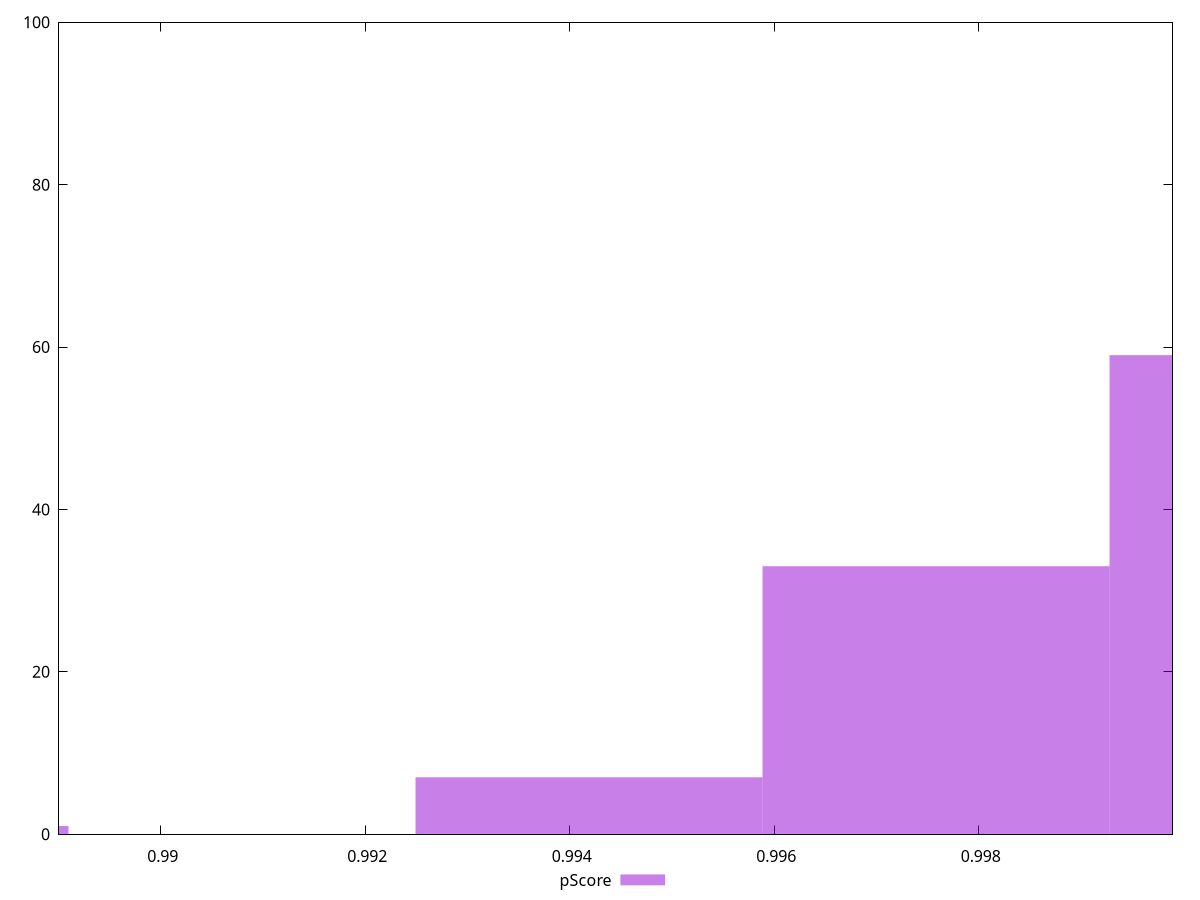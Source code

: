 reset

$pScore <<EOF
0.994188400558219 7
0.9975815350311139 33
1.000974669504009 59
0.9874021316124291 1
EOF

set key outside below
set boxwidth 0.0033931344728949453
set xrange [0.9890059730365232:0.9998937704364931]
set yrange [0:100]
set trange [0:100]
set style fill transparent solid 0.5 noborder
set terminal svg size 640, 490 enhanced background rgb 'white'
set output "report_00019_2021-02-10T18-14-37.922Z//mainthread-work-breakdown/samples/pages+cached+noadtech+nomedia/pScore/histogram.svg"

plot $pScore title "pScore" with boxes

reset
